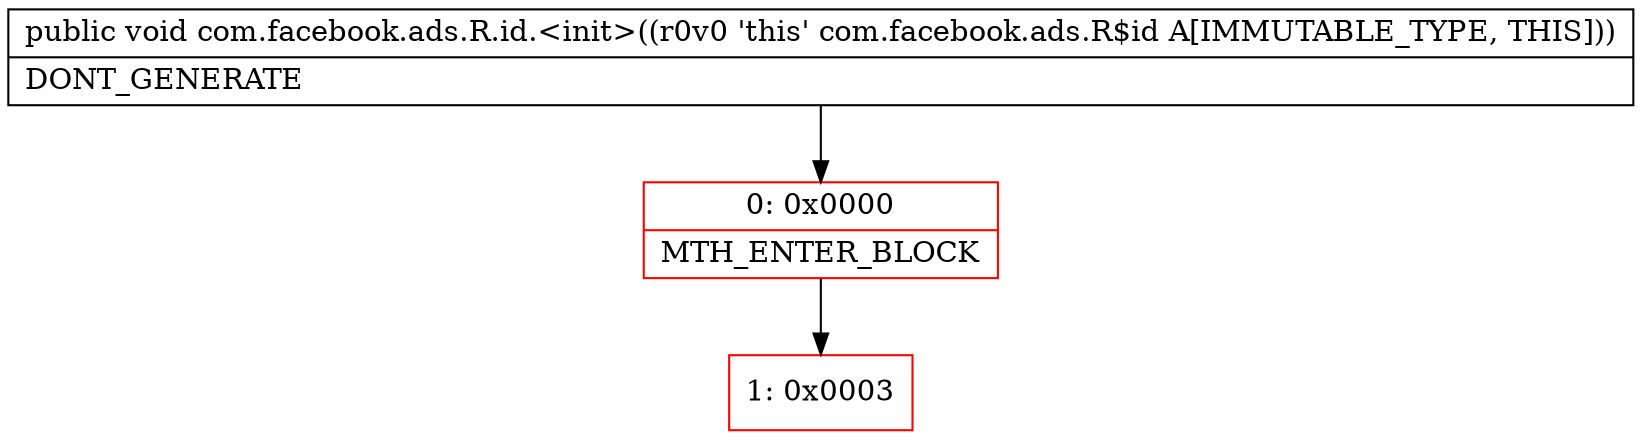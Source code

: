 digraph "CFG forcom.facebook.ads.R.id.\<init\>()V" {
subgraph cluster_Region_1797051258 {
label = "R(0)";
node [shape=record,color=blue];
}
Node_0 [shape=record,color=red,label="{0\:\ 0x0000|MTH_ENTER_BLOCK\l}"];
Node_1 [shape=record,color=red,label="{1\:\ 0x0003}"];
MethodNode[shape=record,label="{public void com.facebook.ads.R.id.\<init\>((r0v0 'this' com.facebook.ads.R$id A[IMMUTABLE_TYPE, THIS]))  | DONT_GENERATE\l}"];
MethodNode -> Node_0;
Node_0 -> Node_1;
}


